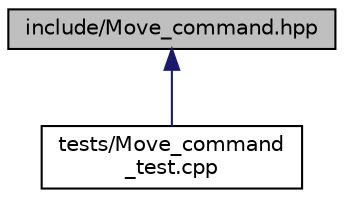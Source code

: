 digraph "include/Move_command.hpp"
{
 // LATEX_PDF_SIZE
  edge [fontname="Helvetica",fontsize="10",labelfontname="Helvetica",labelfontsize="10"];
  node [fontname="Helvetica",fontsize="10",shape=record];
  Node30 [label="include/Move_command.hpp",height=0.2,width=0.4,color="black", fillcolor="grey75", style="filled", fontcolor="black",tooltip="Do ergodic moves using the Command pattern."];
  Node30 -> Node31 [dir="back",color="midnightblue",fontsize="10",style="solid",fontname="Helvetica"];
  Node31 [label="tests/Move_command\l_test.cpp",height=0.2,width=0.4,color="black", fillcolor="white", style="filled",URL="$_move__command__test_8cpp.html",tooltip="Tests for moves."];
}
